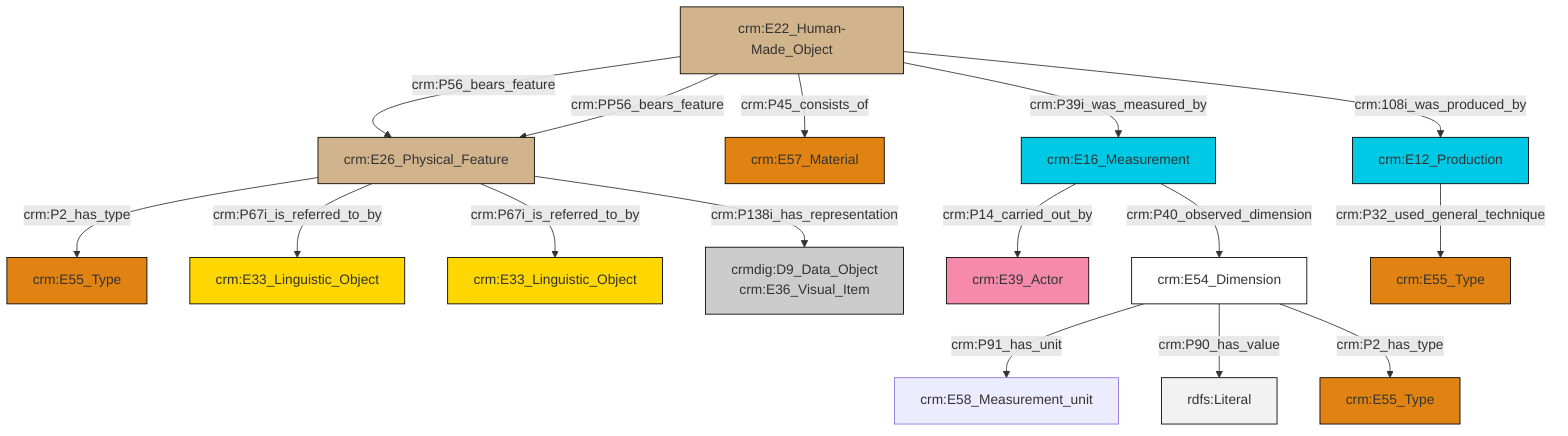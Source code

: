 graph TD
classDef Literal fill:#f2f2f2,stroke:#000000;
classDef CRM_Entity fill:#FFFFFF,stroke:#000000;
classDef Temporal_Entity fill:#00C9E6, stroke:#000000;
classDef Type fill:#E18312, stroke:#000000;
classDef Time-Span fill:#2C9C91, stroke:#000000;
classDef Appellation fill:#FFEB7F, stroke:#000000;
classDef Place fill:#008836, stroke:#000000;
classDef Persistent_Item fill:#B266B2, stroke:#000000;
classDef Conceptual_Object fill:#FFD700, stroke:#000000;
classDef Physical_Thing fill:#D2B48C, stroke:#000000;
classDef Actor fill:#f58aad, stroke:#000000;
classDef PC_Classes fill:#4ce600, stroke:#000000;
classDef Multi fill:#cccccc,stroke:#000000;

2["crm:E22_Human-Made_Object"]:::Physical_Thing -->|crm:P56_bears_feature| 3["crm:E26_Physical_Feature"]:::Physical_Thing
2["crm:E22_Human-Made_Object"]:::Physical_Thing -->|crm:PP56_bears_feature| 3["crm:E26_Physical_Feature"]:::Physical_Thing
4["crm:E16_Measurement"]:::Temporal_Entity -->|crm:P14_carried_out_by| 5["crm:E39_Actor"]:::Actor
2["crm:E22_Human-Made_Object"]:::Physical_Thing -->|crm:P45_consists_of| 6["crm:E57_Material"]:::Type
2["crm:E22_Human-Made_Object"]:::Physical_Thing -->|crm:P39i_was_measured_by| 4["crm:E16_Measurement"]:::Temporal_Entity
2["crm:E22_Human-Made_Object"]:::Physical_Thing -->|crm:108i_was_produced_by| 18["crm:E12_Production"]:::Temporal_Entity
7["crm:E54_Dimension"]:::CRM_Entity -->|crm:P91_has_unit| 0["crm:E58_Measurement_unit"]:::Default
3["crm:E26_Physical_Feature"]:::Physical_Thing -->|crm:P2_has_type| 19["crm:E55_Type"]:::Type
7["crm:E54_Dimension"]:::CRM_Entity -->|crm:P90_has_value| 20[rdfs:Literal]:::Literal
18["crm:E12_Production"]:::Temporal_Entity -->|crm:P32_used_general_technique| 21["crm:E55_Type"]:::Type
4["crm:E16_Measurement"]:::Temporal_Entity -->|crm:P40_observed_dimension| 7["crm:E54_Dimension"]:::CRM_Entity
3["crm:E26_Physical_Feature"]:::Physical_Thing -->|crm:P67i_is_referred_to_by| 9["crm:E33_Linguistic_Object"]:::Conceptual_Object
7["crm:E54_Dimension"]:::CRM_Entity -->|crm:P2_has_type| 15["crm:E55_Type"]:::Type
3["crm:E26_Physical_Feature"]:::Physical_Thing -->|crm:P67i_is_referred_to_by| 23["crm:E33_Linguistic_Object"]:::Conceptual_Object
3["crm:E26_Physical_Feature"]:::Physical_Thing -->|crm:P138i_has_representation| 12["crmdig:D9_Data_Object<br>crm:E36_Visual_Item"]:::Multi